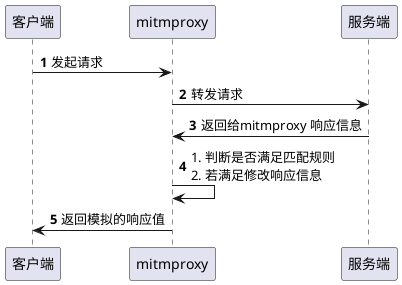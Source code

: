 @startuml

participant 客户端 as req
participant mitmproxy as mitm
participant 服务端 as res
autonumber

req -> mitm: 发起请求
mitm -> res: 转发请求
res -> mitm: 返回给mitmproxy 响应信息
mitm -> mitm: 1. 判断是否满足匹配规则 \n2. 若满足修改响应信息
mitm -> req: 返回模拟的响应值

@enduml